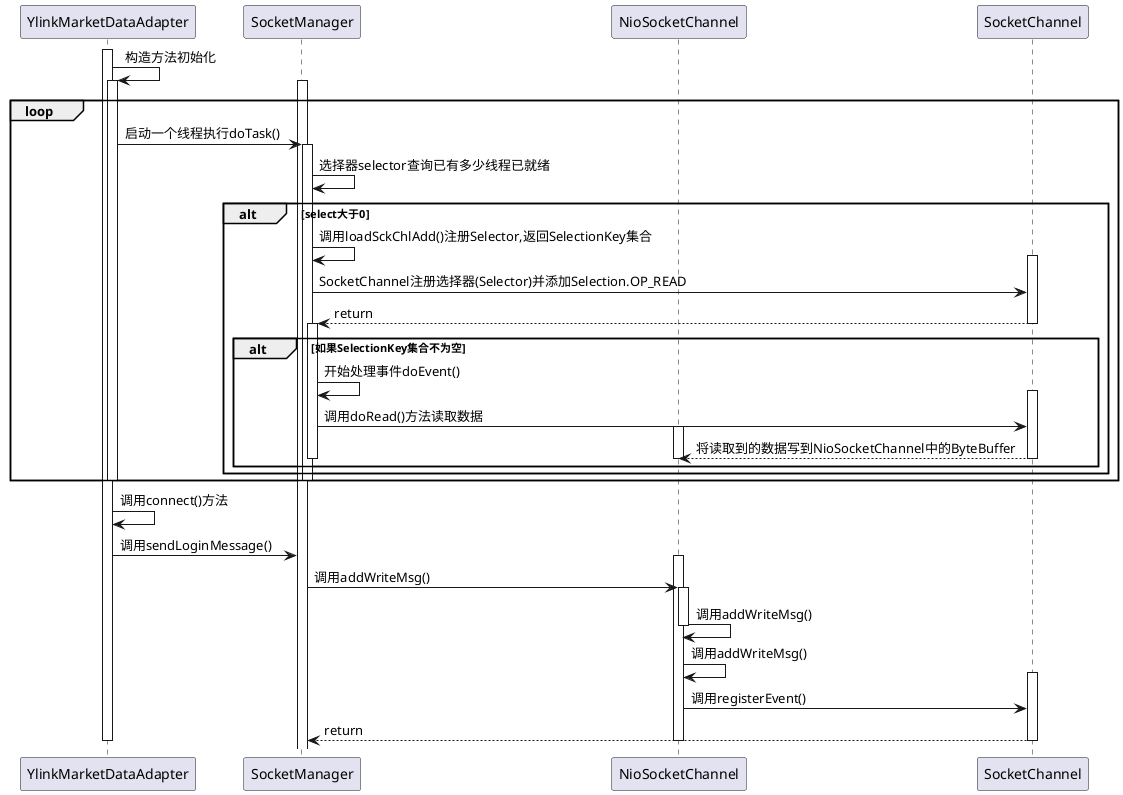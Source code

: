 @startuml

participant YlinkMarketDataAdapter as ada
participant SocketManager as sm
participant NioSocketChannel as nio
participant SocketChannel as sc

activate ada

ada -> ada : 构造方法初始化

  activate sm

  loop
    activate ada
    ada -> sm : 启动一个线程执行doTask()
    activate sm
    sm -> sm : 选择器selector查询已有多少线程已就绪

    alt select大于0
      sm -> sm : 调用loadSckChlAdd()注册Selector,返回SelectionKey集合
      activate sc
      sm -> sc : SocketChannel注册选择器(Selector)并添加Selection.OP_READ
      sc --> sm : return
      deactivate sc

      alt 如果SelectionKey集合不为空
        activate sm
        sm -> sm : 开始处理事件doEvent()
        activate sc
        sm -> sc : 调用doRead()方法读取数据
        activate nio
        sc --> nio : 将读取到的数据写到NioSocketChannel中的ByteBuffer
        deactivate nio
        deactivate sc
        deactivate sm
      end
    end
    deactivate sm
    deactivate ada
  end

  activate ada
  ada -> ada : 调用connect()方法
  ada -> sm : 调用sendLoginMessage()
  activate nio
  sm -> nio : 调用addWriteMsg()
  activate nio
  nio -> nio : 调用addWriteMsg()
  deactivate nio
  nio -> nio: 调用addWriteMsg()
  activate sc
  nio -> sc: 调用registerEvent()
  sc --> sm : return
  deactivate sc
  deactivate nio
  deactivate ada

deactivate ada
@enduml
